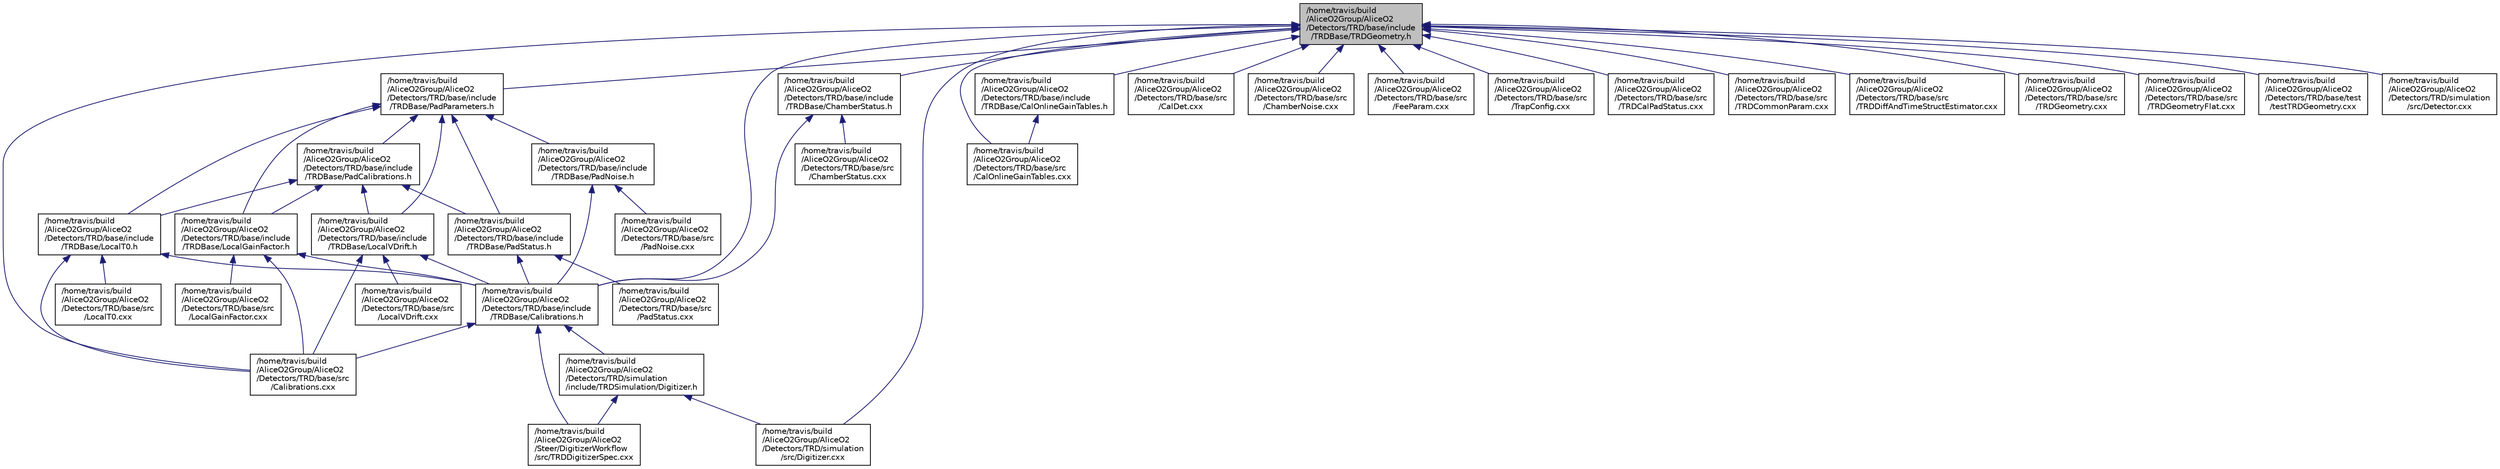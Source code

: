 digraph "/home/travis/build/AliceO2Group/AliceO2/Detectors/TRD/base/include/TRDBase/TRDGeometry.h"
{
 // INTERACTIVE_SVG=YES
  bgcolor="transparent";
  edge [fontname="Helvetica",fontsize="10",labelfontname="Helvetica",labelfontsize="10"];
  node [fontname="Helvetica",fontsize="10",shape=record];
  Node1 [label="/home/travis/build\l/AliceO2Group/AliceO2\l/Detectors/TRD/base/include\l/TRDBase/TRDGeometry.h",height=0.2,width=0.4,color="black", fillcolor="grey75", style="filled", fontcolor="black"];
  Node1 -> Node2 [dir="back",color="midnightblue",fontsize="10",style="solid",fontname="Helvetica"];
  Node2 [label="/home/travis/build\l/AliceO2Group/AliceO2\l/Detectors/TRD/base/include\l/TRDBase/Calibrations.h",height=0.2,width=0.4,color="black",URL="$d4/d17/Calibrations_8h.html"];
  Node2 -> Node3 [dir="back",color="midnightblue",fontsize="10",style="solid",fontname="Helvetica"];
  Node3 [label="/home/travis/build\l/AliceO2Group/AliceO2\l/Detectors/TRD/base/src\l/Calibrations.cxx",height=0.2,width=0.4,color="black",URL="$dc/db4/Calibrations_8cxx.html"];
  Node2 -> Node4 [dir="back",color="midnightblue",fontsize="10",style="solid",fontname="Helvetica"];
  Node4 [label="/home/travis/build\l/AliceO2Group/AliceO2\l/Detectors/TRD/simulation\l/include/TRDSimulation/Digitizer.h",height=0.2,width=0.4,color="black",URL="$d4/dae/TRD_2simulation_2include_2TRDSimulation_2Digitizer_8h.html"];
  Node4 -> Node5 [dir="back",color="midnightblue",fontsize="10",style="solid",fontname="Helvetica"];
  Node5 [label="/home/travis/build\l/AliceO2Group/AliceO2\l/Detectors/TRD/simulation\l/src/Digitizer.cxx",height=0.2,width=0.4,color="black",URL="$d7/d40/TRD_2simulation_2src_2Digitizer_8cxx.html"];
  Node4 -> Node6 [dir="back",color="midnightblue",fontsize="10",style="solid",fontname="Helvetica"];
  Node6 [label="/home/travis/build\l/AliceO2Group/AliceO2\l/Steer/DigitizerWorkflow\l/src/TRDDigitizerSpec.cxx",height=0.2,width=0.4,color="black",URL="$d6/df2/TRDDigitizerSpec_8cxx.html"];
  Node2 -> Node6 [dir="back",color="midnightblue",fontsize="10",style="solid",fontname="Helvetica"];
  Node1 -> Node7 [dir="back",color="midnightblue",fontsize="10",style="solid",fontname="Helvetica"];
  Node7 [label="/home/travis/build\l/AliceO2Group/AliceO2\l/Detectors/TRD/base/include\l/TRDBase/CalOnlineGainTables.h",height=0.2,width=0.4,color="black",URL="$d5/da9/CalOnlineGainTables_8h.html"];
  Node7 -> Node8 [dir="back",color="midnightblue",fontsize="10",style="solid",fontname="Helvetica"];
  Node8 [label="/home/travis/build\l/AliceO2Group/AliceO2\l/Detectors/TRD/base/src\l/CalOnlineGainTables.cxx",height=0.2,width=0.4,color="black",URL="$dd/db7/CalOnlineGainTables_8cxx.html"];
  Node1 -> Node9 [dir="back",color="midnightblue",fontsize="10",style="solid",fontname="Helvetica"];
  Node9 [label="/home/travis/build\l/AliceO2Group/AliceO2\l/Detectors/TRD/base/include\l/TRDBase/ChamberStatus.h",height=0.2,width=0.4,color="black",URL="$dc/d5d/ChamberStatus_8h.html"];
  Node9 -> Node2 [dir="back",color="midnightblue",fontsize="10",style="solid",fontname="Helvetica"];
  Node9 -> Node10 [dir="back",color="midnightblue",fontsize="10",style="solid",fontname="Helvetica"];
  Node10 [label="/home/travis/build\l/AliceO2Group/AliceO2\l/Detectors/TRD/base/src\l/ChamberStatus.cxx",height=0.2,width=0.4,color="black",URL="$d6/ddd/ChamberStatus_8cxx.html"];
  Node1 -> Node11 [dir="back",color="midnightblue",fontsize="10",style="solid",fontname="Helvetica"];
  Node11 [label="/home/travis/build\l/AliceO2Group/AliceO2\l/Detectors/TRD/base/include\l/TRDBase/PadParameters.h",height=0.2,width=0.4,color="black",URL="$d2/d2a/PadParameters_8h.html"];
  Node11 -> Node12 [dir="back",color="midnightblue",fontsize="10",style="solid",fontname="Helvetica"];
  Node12 [label="/home/travis/build\l/AliceO2Group/AliceO2\l/Detectors/TRD/base/include\l/TRDBase/LocalGainFactor.h",height=0.2,width=0.4,color="black",URL="$d2/d8d/LocalGainFactor_8h.html"];
  Node12 -> Node2 [dir="back",color="midnightblue",fontsize="10",style="solid",fontname="Helvetica"];
  Node12 -> Node3 [dir="back",color="midnightblue",fontsize="10",style="solid",fontname="Helvetica"];
  Node12 -> Node13 [dir="back",color="midnightblue",fontsize="10",style="solid",fontname="Helvetica"];
  Node13 [label="/home/travis/build\l/AliceO2Group/AliceO2\l/Detectors/TRD/base/src\l/LocalGainFactor.cxx",height=0.2,width=0.4,color="black",URL="$d3/d93/LocalGainFactor_8cxx.html"];
  Node11 -> Node14 [dir="back",color="midnightblue",fontsize="10",style="solid",fontname="Helvetica"];
  Node14 [label="/home/travis/build\l/AliceO2Group/AliceO2\l/Detectors/TRD/base/include\l/TRDBase/LocalT0.h",height=0.2,width=0.4,color="black",URL="$d8/d53/LocalT0_8h.html"];
  Node14 -> Node2 [dir="back",color="midnightblue",fontsize="10",style="solid",fontname="Helvetica"];
  Node14 -> Node3 [dir="back",color="midnightblue",fontsize="10",style="solid",fontname="Helvetica"];
  Node14 -> Node15 [dir="back",color="midnightblue",fontsize="10",style="solid",fontname="Helvetica"];
  Node15 [label="/home/travis/build\l/AliceO2Group/AliceO2\l/Detectors/TRD/base/src\l/LocalT0.cxx",height=0.2,width=0.4,color="black",URL="$d6/dc2/LocalT0_8cxx.html"];
  Node11 -> Node16 [dir="back",color="midnightblue",fontsize="10",style="solid",fontname="Helvetica"];
  Node16 [label="/home/travis/build\l/AliceO2Group/AliceO2\l/Detectors/TRD/base/include\l/TRDBase/LocalVDrift.h",height=0.2,width=0.4,color="black",URL="$d9/d59/LocalVDrift_8h.html"];
  Node16 -> Node2 [dir="back",color="midnightblue",fontsize="10",style="solid",fontname="Helvetica"];
  Node16 -> Node3 [dir="back",color="midnightblue",fontsize="10",style="solid",fontname="Helvetica"];
  Node16 -> Node17 [dir="back",color="midnightblue",fontsize="10",style="solid",fontname="Helvetica"];
  Node17 [label="/home/travis/build\l/AliceO2Group/AliceO2\l/Detectors/TRD/base/src\l/LocalVDrift.cxx",height=0.2,width=0.4,color="black",URL="$dc/da9/LocalVDrift_8cxx.html"];
  Node11 -> Node18 [dir="back",color="midnightblue",fontsize="10",style="solid",fontname="Helvetica"];
  Node18 [label="/home/travis/build\l/AliceO2Group/AliceO2\l/Detectors/TRD/base/include\l/TRDBase/PadCalibrations.h",height=0.2,width=0.4,color="black",URL="$d2/d7d/PadCalibrations_8h.html"];
  Node18 -> Node12 [dir="back",color="midnightblue",fontsize="10",style="solid",fontname="Helvetica"];
  Node18 -> Node14 [dir="back",color="midnightblue",fontsize="10",style="solid",fontname="Helvetica"];
  Node18 -> Node16 [dir="back",color="midnightblue",fontsize="10",style="solid",fontname="Helvetica"];
  Node18 -> Node19 [dir="back",color="midnightblue",fontsize="10",style="solid",fontname="Helvetica"];
  Node19 [label="/home/travis/build\l/AliceO2Group/AliceO2\l/Detectors/TRD/base/include\l/TRDBase/PadStatus.h",height=0.2,width=0.4,color="black",URL="$df/df7/PadStatus_8h.html"];
  Node19 -> Node2 [dir="back",color="midnightblue",fontsize="10",style="solid",fontname="Helvetica"];
  Node19 -> Node20 [dir="back",color="midnightblue",fontsize="10",style="solid",fontname="Helvetica"];
  Node20 [label="/home/travis/build\l/AliceO2Group/AliceO2\l/Detectors/TRD/base/src\l/PadStatus.cxx",height=0.2,width=0.4,color="black",URL="$d6/db7/PadStatus_8cxx.html"];
  Node11 -> Node21 [dir="back",color="midnightblue",fontsize="10",style="solid",fontname="Helvetica"];
  Node21 [label="/home/travis/build\l/AliceO2Group/AliceO2\l/Detectors/TRD/base/include\l/TRDBase/PadNoise.h",height=0.2,width=0.4,color="black",URL="$d7/dbd/PadNoise_8h.html"];
  Node21 -> Node2 [dir="back",color="midnightblue",fontsize="10",style="solid",fontname="Helvetica"];
  Node21 -> Node22 [dir="back",color="midnightblue",fontsize="10",style="solid",fontname="Helvetica"];
  Node22 [label="/home/travis/build\l/AliceO2Group/AliceO2\l/Detectors/TRD/base/src\l/PadNoise.cxx",height=0.2,width=0.4,color="black",URL="$d5/dbd/PadNoise_8cxx.html"];
  Node11 -> Node19 [dir="back",color="midnightblue",fontsize="10",style="solid",fontname="Helvetica"];
  Node1 -> Node23 [dir="back",color="midnightblue",fontsize="10",style="solid",fontname="Helvetica"];
  Node23 [label="/home/travis/build\l/AliceO2Group/AliceO2\l/Detectors/TRD/base/src\l/CalDet.cxx",height=0.2,width=0.4,color="black",URL="$d7/d83/TRD_2base_2src_2CalDet_8cxx.html"];
  Node1 -> Node3 [dir="back",color="midnightblue",fontsize="10",style="solid",fontname="Helvetica"];
  Node1 -> Node8 [dir="back",color="midnightblue",fontsize="10",style="solid",fontname="Helvetica"];
  Node1 -> Node24 [dir="back",color="midnightblue",fontsize="10",style="solid",fontname="Helvetica"];
  Node24 [label="/home/travis/build\l/AliceO2Group/AliceO2\l/Detectors/TRD/base/src\l/ChamberNoise.cxx",height=0.2,width=0.4,color="black",URL="$d1/def/ChamberNoise_8cxx.html"];
  Node1 -> Node25 [dir="back",color="midnightblue",fontsize="10",style="solid",fontname="Helvetica"];
  Node25 [label="/home/travis/build\l/AliceO2Group/AliceO2\l/Detectors/TRD/base/src\l/FeeParam.cxx",height=0.2,width=0.4,color="black",URL="$d0/d67/FeeParam_8cxx.html"];
  Node1 -> Node26 [dir="back",color="midnightblue",fontsize="10",style="solid",fontname="Helvetica"];
  Node26 [label="/home/travis/build\l/AliceO2Group/AliceO2\l/Detectors/TRD/base/src\l/TrapConfig.cxx",height=0.2,width=0.4,color="black",URL="$d8/d55/TrapConfig_8cxx.html"];
  Node1 -> Node27 [dir="back",color="midnightblue",fontsize="10",style="solid",fontname="Helvetica"];
  Node27 [label="/home/travis/build\l/AliceO2Group/AliceO2\l/Detectors/TRD/base/src\l/TRDCalPadStatus.cxx",height=0.2,width=0.4,color="black",URL="$d5/d52/TRDCalPadStatus_8cxx.html"];
  Node1 -> Node28 [dir="back",color="midnightblue",fontsize="10",style="solid",fontname="Helvetica"];
  Node28 [label="/home/travis/build\l/AliceO2Group/AliceO2\l/Detectors/TRD/base/src\l/TRDCommonParam.cxx",height=0.2,width=0.4,color="black",URL="$d8/dd6/TRDCommonParam_8cxx.html"];
  Node1 -> Node29 [dir="back",color="midnightblue",fontsize="10",style="solid",fontname="Helvetica"];
  Node29 [label="/home/travis/build\l/AliceO2Group/AliceO2\l/Detectors/TRD/base/src\l/TRDDiffAndTimeStructEstimator.cxx",height=0.2,width=0.4,color="black",URL="$d1/dce/TRDDiffAndTimeStructEstimator_8cxx.html"];
  Node1 -> Node30 [dir="back",color="midnightblue",fontsize="10",style="solid",fontname="Helvetica"];
  Node30 [label="/home/travis/build\l/AliceO2Group/AliceO2\l/Detectors/TRD/base/src\l/TRDGeometry.cxx",height=0.2,width=0.4,color="black",URL="$d2/d10/TRDGeometry_8cxx.html"];
  Node1 -> Node31 [dir="back",color="midnightblue",fontsize="10",style="solid",fontname="Helvetica"];
  Node31 [label="/home/travis/build\l/AliceO2Group/AliceO2\l/Detectors/TRD/base/src\l/TRDGeometryFlat.cxx",height=0.2,width=0.4,color="black",URL="$d1/d84/TRDGeometryFlat_8cxx.html"];
  Node1 -> Node32 [dir="back",color="midnightblue",fontsize="10",style="solid",fontname="Helvetica"];
  Node32 [label="/home/travis/build\l/AliceO2Group/AliceO2\l/Detectors/TRD/base/test\l/testTRDGeometry.cxx",height=0.2,width=0.4,color="black",URL="$dd/db7/testTRDGeometry_8cxx.html"];
  Node1 -> Node33 [dir="back",color="midnightblue",fontsize="10",style="solid",fontname="Helvetica"];
  Node33 [label="/home/travis/build\l/AliceO2Group/AliceO2\l/Detectors/TRD/simulation\l/src/Detector.cxx",height=0.2,width=0.4,color="black",URL="$da/d16/TRD_2simulation_2src_2Detector_8cxx.html"];
  Node1 -> Node5 [dir="back",color="midnightblue",fontsize="10",style="solid",fontname="Helvetica"];
}

